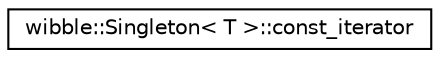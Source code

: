 digraph G
{
  edge [fontname="Helvetica",fontsize="10",labelfontname="Helvetica",labelfontsize="10"];
  node [fontname="Helvetica",fontsize="10",shape=record];
  rankdir="LR";
  Node1 [label="wibble::Singleton\< T \>::const_iterator",height=0.2,width=0.4,color="black", fillcolor="white", style="filled",URL="$classwibble_1_1Singleton_1_1const__iterator.html"];
}
